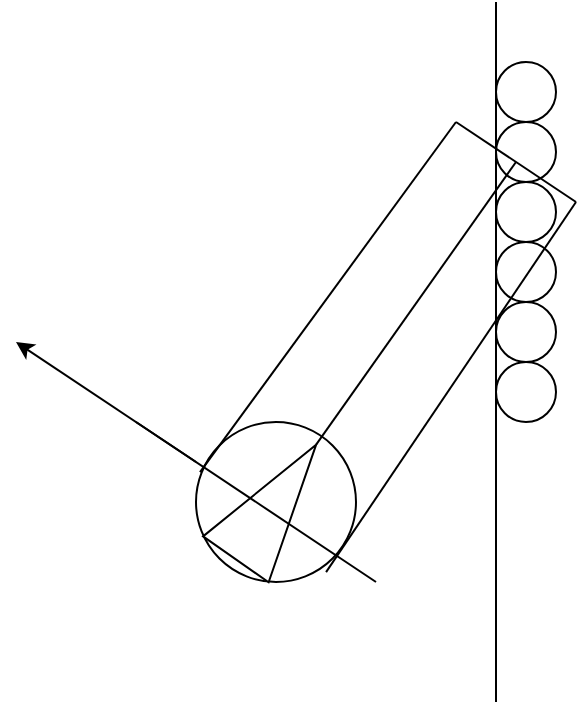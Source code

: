 <mxfile version="23.1.2" type="github">
  <diagram name="Page-1" id="eOfbfLljaZyjQBXFiU2g">
    <mxGraphModel dx="794" dy="386" grid="1" gridSize="10" guides="1" tooltips="1" connect="1" arrows="1" fold="1" page="1" pageScale="1" pageWidth="850" pageHeight="1100" math="0" shadow="0">
      <root>
        <mxCell id="0" />
        <mxCell id="1" parent="0" />
        <mxCell id="ir7Oxk5cqPVYT_MJNjLY-1" value="" style="ellipse;whiteSpace=wrap;html=1;aspect=fixed;" vertex="1" parent="1">
          <mxGeometry x="370" y="230" width="80" height="80" as="geometry" />
        </mxCell>
        <mxCell id="ir7Oxk5cqPVYT_MJNjLY-2" value="" style="triangle;whiteSpace=wrap;html=1;rotation=-55;" vertex="1" parent="1">
          <mxGeometry x="375" y="250" width="70" height="40" as="geometry" />
        </mxCell>
        <mxCell id="ir7Oxk5cqPVYT_MJNjLY-9" value="" style="endArrow=none;html=1;rounded=0;" edge="1" parent="1">
          <mxGeometry width="50" height="50" relative="1" as="geometry">
            <mxPoint x="520" y="370" as="sourcePoint" />
            <mxPoint x="520" y="20" as="targetPoint" />
          </mxGeometry>
        </mxCell>
        <mxCell id="ir7Oxk5cqPVYT_MJNjLY-12" value="" style="endArrow=none;html=1;rounded=0;exitX=0.025;exitY=0.313;exitDx=0;exitDy=0;exitPerimeter=0;" edge="1" parent="1" source="ir7Oxk5cqPVYT_MJNjLY-1">
          <mxGeometry width="50" height="50" relative="1" as="geometry">
            <mxPoint x="420" y="300" as="sourcePoint" />
            <mxPoint x="500" y="80" as="targetPoint" />
          </mxGeometry>
        </mxCell>
        <mxCell id="ir7Oxk5cqPVYT_MJNjLY-14" value="" style="endArrow=none;html=1;rounded=0;" edge="1" parent="1">
          <mxGeometry width="50" height="50" relative="1" as="geometry">
            <mxPoint x="340" y="230" as="sourcePoint" />
            <mxPoint x="460" y="310" as="targetPoint" />
          </mxGeometry>
        </mxCell>
        <mxCell id="ir7Oxk5cqPVYT_MJNjLY-16" value="" style="ellipse;whiteSpace=wrap;html=1;aspect=fixed;" vertex="1" parent="1">
          <mxGeometry x="520" y="200" width="30" height="30" as="geometry" />
        </mxCell>
        <mxCell id="ir7Oxk5cqPVYT_MJNjLY-19" value="" style="ellipse;whiteSpace=wrap;html=1;aspect=fixed;" vertex="1" parent="1">
          <mxGeometry x="520" y="170" width="30" height="30" as="geometry" />
        </mxCell>
        <mxCell id="ir7Oxk5cqPVYT_MJNjLY-20" value="" style="ellipse;whiteSpace=wrap;html=1;aspect=fixed;" vertex="1" parent="1">
          <mxGeometry x="520" y="140" width="30" height="30" as="geometry" />
        </mxCell>
        <mxCell id="ir7Oxk5cqPVYT_MJNjLY-22" value="" style="ellipse;whiteSpace=wrap;html=1;aspect=fixed;" vertex="1" parent="1">
          <mxGeometry x="520" y="110" width="30" height="30" as="geometry" />
        </mxCell>
        <mxCell id="ir7Oxk5cqPVYT_MJNjLY-23" value="" style="ellipse;whiteSpace=wrap;html=1;aspect=fixed;" vertex="1" parent="1">
          <mxGeometry x="520" y="80" width="30" height="30" as="geometry" />
        </mxCell>
        <mxCell id="ir7Oxk5cqPVYT_MJNjLY-25" value="" style="ellipse;whiteSpace=wrap;html=1;aspect=fixed;" vertex="1" parent="1">
          <mxGeometry x="520" y="50" width="30" height="30" as="geometry" />
        </mxCell>
        <mxCell id="ir7Oxk5cqPVYT_MJNjLY-27" value="" style="endArrow=none;html=1;rounded=0;" edge="1" parent="1">
          <mxGeometry width="50" height="50" relative="1" as="geometry">
            <mxPoint x="560" y="120" as="sourcePoint" />
            <mxPoint x="500" y="80" as="targetPoint" />
          </mxGeometry>
        </mxCell>
        <mxCell id="ir7Oxk5cqPVYT_MJNjLY-28" value="" style="endArrow=none;html=1;rounded=0;exitX=0.813;exitY=0.938;exitDx=0;exitDy=0;exitPerimeter=0;" edge="1" parent="1" source="ir7Oxk5cqPVYT_MJNjLY-1">
          <mxGeometry width="50" height="50" relative="1" as="geometry">
            <mxPoint x="420" y="240" as="sourcePoint" />
            <mxPoint x="560" y="120" as="targetPoint" />
          </mxGeometry>
        </mxCell>
        <mxCell id="ir7Oxk5cqPVYT_MJNjLY-29" value="" style="endArrow=none;html=1;rounded=0;exitX=1;exitY=0.5;exitDx=0;exitDy=0;" edge="1" parent="1" source="ir7Oxk5cqPVYT_MJNjLY-2">
          <mxGeometry width="50" height="50" relative="1" as="geometry">
            <mxPoint x="420" y="240" as="sourcePoint" />
            <mxPoint x="530" y="100" as="targetPoint" />
          </mxGeometry>
        </mxCell>
        <mxCell id="ir7Oxk5cqPVYT_MJNjLY-31" value="" style="endArrow=classic;html=1;rounded=0;" edge="1" parent="1">
          <mxGeometry width="50" height="50" relative="1" as="geometry">
            <mxPoint x="370" y="250" as="sourcePoint" />
            <mxPoint x="280" y="190" as="targetPoint" />
          </mxGeometry>
        </mxCell>
      </root>
    </mxGraphModel>
  </diagram>
</mxfile>
